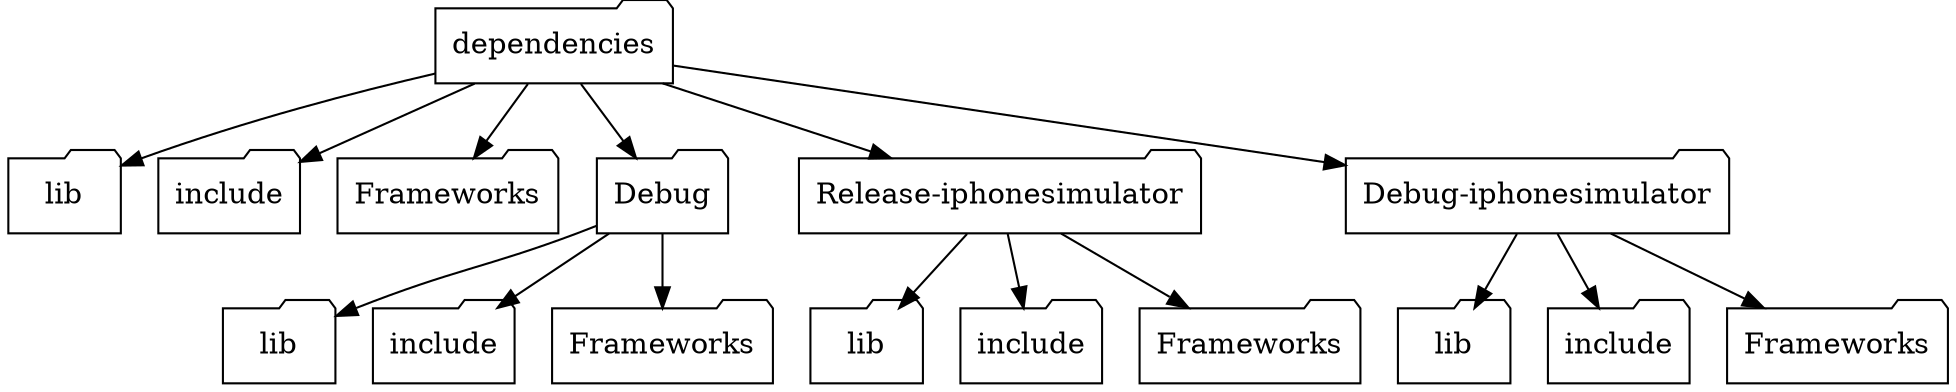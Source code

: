 digraph inherit {
   node [shape="folder"]

   dependencies -> lib
   dependencies -> include
   dependencies -> Frameworks

   dependencies -> "Debug" -> lib2
                   "Debug" -> include2
                   "Debug" -> Frameworks2

   dependencies -> "Release-iphonesimulator" -> lib3
                   "Release-iphonesimulator" -> include3
                   "Release-iphonesimulator" -> Frameworks3

   dependencies -> "Debug-iphonesimulator" -> lib4
                   "Debug-iphonesimulator" -> include4
                   "Debug-iphonesimulator" -> Frameworks4


   lib2 [ label="lib"]
   include2 [ label="include"]
   Frameworks2 [ label="Frameworks"]

   lib3 [ label="lib"]
   include3 [ label="include"]
   Frameworks3 [ label="Frameworks"]

   lib4 [ label="lib"]
   include4 [ label="include"]
   Frameworks4 [ label="Frameworks"]
}
